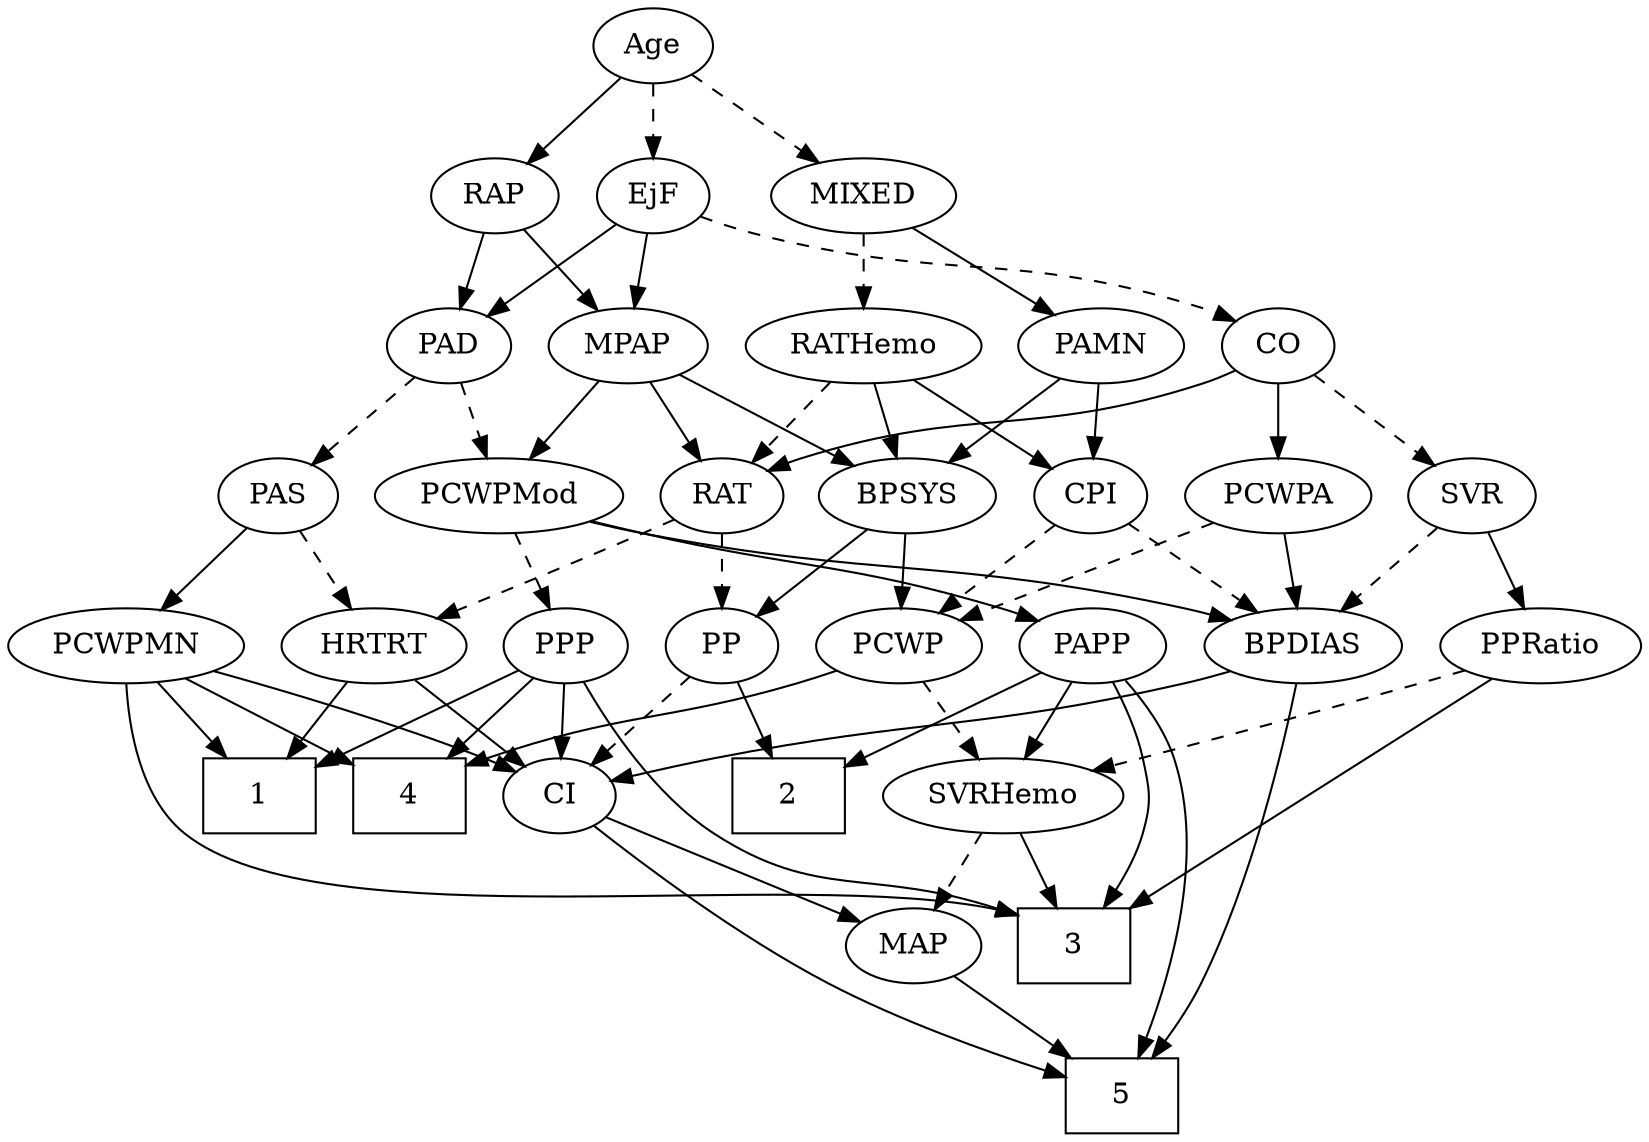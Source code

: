 strict digraph {
	graph [bb="0,0,711.69,540"];
	node [label="\N"];
	1	[height=0.5,
		pos="102.05,162",
		shape=box,
		width=0.75];
	2	[height=0.5,
		pos="356.05,162",
		shape=box,
		width=0.75];
	3	[height=0.5,
		pos="481.05,90",
		shape=box,
		width=0.75];
	4	[height=0.5,
		pos="174.05,162",
		shape=box,
		width=0.75];
	5	[height=0.5,
		pos="501.05,18",
		shape=box,
		width=0.75];
	Age	[height=0.5,
		pos="289.05,522",
		width=0.75];
	EjF	[height=0.5,
		pos="289.05,450",
		width=0.75];
	Age -> EjF	[pos="e,289.05,468.1 289.05,503.7 289.05,495.98 289.05,486.71 289.05,478.11",
		style=dashed];
	RAP	[height=0.5,
		pos="216.05,450",
		width=0.77632];
	Age -> RAP	[pos="e,231.05,465.38 274.27,506.83 263.95,496.94 249.99,483.55 238.32,472.36",
		style=solid];
	MIXED	[height=0.5,
		pos="383.05,450",
		width=1.1193];
	Age -> MIXED	[pos="e,363.17,465.8 306.73,507.83 320.28,497.74 339.24,483.62 354.88,471.98",
		style=dashed];
	MPAP	[height=0.5,
		pos="281.05,378",
		width=0.97491];
	EjF -> MPAP	[pos="e,283,396.1 287.07,431.7 286.19,423.98 285.13,414.71 284.14,406.11",
		style=solid];
	PAD	[height=0.5,
		pos="199.05,378",
		width=0.79437];
	EjF -> PAD	[pos="e,216.51,392.58 272.12,435.83 258.71,425.41 239.78,410.68 224.54,398.83",
		style=solid];
	CO	[height=0.5,
		pos="568.05,378",
		width=0.75];
	EjF -> CO	[pos="e,547.48,389.84 311.21,439.71 318.4,436.95 326.48,434.1 334.05,432 420.24,408.1 446.88,423.33 532.05,396 533.97,395.38 535.93,394.68 \
537.88,393.93",
		style=dashed];
	RAP -> MPAP	[pos="e,266.38,394.8 229.83,434.15 238.38,424.94 249.56,412.91 259.29,402.43",
		style=solid];
	RAP -> PAD	[pos="e,203.24,396.28 211.93,432.05 210.04,424.26 207.75,414.82 205.62,406.08",
		style=solid];
	PAMN	[height=0.5,
		pos="487.05,378",
		width=1.011];
	MIXED -> PAMN	[pos="e,466.13,393.08 404.34,434.67 419.73,424.31 440.7,410.2 457.67,398.77",
		style=solid];
	RATHemo	[height=0.5,
		pos="383.05,378",
		width=1.3721];
	MIXED -> RATHemo	[pos="e,383.05,396.1 383.05,431.7 383.05,423.98 383.05,414.71 383.05,406.11",
		style=dashed];
	BPSYS	[height=0.5,
		pos="398.05,306",
		width=1.0471];
	MPAP -> BPSYS	[pos="e,375.34,320.58 303.05,363.83 320.96,353.12 346.47,337.86 366.55,325.85",
		style=solid];
	RAT	[height=0.5,
		pos="315.05,306",
		width=0.75827];
	MPAP -> RAT	[pos="e,307.05,323.47 289.1,360.41 293.13,352.13 298.08,341.92 302.58,332.66",
		style=solid];
	PCWPMod	[height=0.5,
		pos="218.05,306",
		width=1.4443];
	MPAP -> PCWPMod	[pos="e,232.87,323.47 267.06,361.46 259.05,352.57 248.83,341.21 239.79,331.16",
		style=solid];
	PP	[height=0.5,
		pos="315.05,234",
		width=0.75];
	BPSYS -> PP	[pos="e,331.06,248.5 380.04,289.81 367.95,279.62 351.91,266.09 338.79,255.02",
		style=solid];
	PCWP	[height=0.5,
		pos="395.05,234",
		width=0.97491];
	BPSYS -> PCWP	[pos="e,395.78,252.1 397.3,287.7 396.97,279.98 396.58,270.71 396.21,262.11",
		style=solid];
	PAS	[height=0.5,
		pos="121.05,306",
		width=0.75];
	PAD -> PAS	[pos="e,136.54,320.91 183.26,362.83 171.98,352.71 156.63,338.93 143.99,327.59",
		style=dashed];
	PAD -> PCWPMod	[pos="e,213.36,324.28 203.64,360.05 205.76,352.26 208.32,342.82 210.7,334.08",
		style=dashed];
	CO -> RAT	[pos="e,336.01,317.95 547.46,366.22 542.51,363.93 537.17,361.69 532.05,360 454.16,334.3 428.93,349.7 351.05,324 349.17,323.38 347.27,322.69 \
345.37,321.95",
		style=solid];
	SVR	[height=0.5,
		pos="656.05,306",
		width=0.77632];
	CO -> SVR	[pos="e,639.13,320.46 585.01,363.5 598.04,353.14 616.23,338.67 630.94,326.97",
		style=dashed];
	PCWPA	[height=0.5,
		pos="568.05,306",
		width=1.1555];
	CO -> PCWPA	[pos="e,568.05,324.1 568.05,359.7 568.05,351.98 568.05,342.71 568.05,334.11",
		style=solid];
	PCWPMN	[height=0.5,
		pos="50.046,234",
		width=1.3902];
	PAS -> PCWPMN	[pos="e,66.475,251.2 106.33,290.5 96.896,281.19 84.43,268.9 73.629,258.25",
		style=solid];
	HRTRT	[height=0.5,
		pos="158.05,234",
		width=1.1013];
	PAS -> HRTRT	[pos="e,149.25,251.63 129.63,288.76 134.05,280.4 139.54,270.02 144.51,260.61",
		style=dashed];
	PAMN -> BPSYS	[pos="e,416.89,321.82 468.17,362.15 455.55,352.22 438.74,339.01 424.75,328.01",
		style=solid];
	CPI	[height=0.5,
		pos="481.05,306",
		width=0.75];
	PAMN -> CPI	[pos="e,482.51,324.1 485.56,359.7 484.9,351.98 484.11,342.71 483.37,334.11",
		style=solid];
	RATHemo -> BPSYS	[pos="e,394.38,324.1 386.75,359.7 388.41,351.98 390.39,342.71 392.24,334.11",
		style=solid];
	RATHemo -> CPI	[pos="e,463.28,319.69 404.79,361.46 419.64,350.86 439.38,336.76 455.05,325.57",
		style=solid];
	RATHemo -> RAT	[pos="e,329.34,321.72 367.27,360.76 358.14,351.37 346.53,339.41 336.57,329.15",
		style=dashed];
	BPDIAS	[height=0.5,
		pos="572.05,234",
		width=1.1735];
	CPI -> BPDIAS	[pos="e,552.48,250.05 498.16,291.83 511.19,281.81 529.4,267.81 544.48,256.21",
		style=dashed];
	CPI -> PCWP	[pos="e,413.06,249.66 464.46,291.5 452.14,281.47 435.09,267.6 420.98,256.11",
		style=dashed];
	RAT -> PP	[pos="e,315.05,252.1 315.05,287.7 315.05,279.98 315.05,270.71 315.05,262.11",
		style=dashed];
	RAT -> HRTRT	[pos="e,186.02,246.99 293.39,294.65 288.67,292.43 283.7,290.12 279.05,288 251.16,275.31 219.43,261.43 195.46,251.06",
		style=dashed];
	SVR -> BPDIAS	[pos="e,590.36,250.26 639.45,291.17 627.73,281.4 611.78,268.11 598.34,256.91",
		style=dashed];
	PPRatio	[height=0.5,
		pos="672.05,234",
		width=1.1013];
	SVR -> PPRatio	[pos="e,668.1,252.28 659.92,288.05 661.7,280.26 663.86,270.82 665.86,262.08",
		style=solid];
	PCWPMod -> BPDIAS	[pos="e,541.01,246.3 255.94,293.66 263.55,291.6 271.52,289.6 279.05,288 385.4,265.36 415.29,277.29 521.05,252 524.42,251.19 527.88,250.26 \
531.34,249.26",
		style=solid];
	PPP	[height=0.5,
		pos="243.05,234",
		width=0.75];
	PCWPMod -> PPP	[pos="e,237.05,251.79 224.1,288.05 226.95,280.06 230.43,270.33 233.62,261.4",
		style=dashed];
	PAPP	[height=0.5,
		pos="480.05,234",
		width=0.88464];
	PCWPMod -> PAPP	[pos="e,455.58,245.95 256.69,293.91 264.09,291.88 271.8,289.82 279.05,288 349.73,270.21 369.57,274.04 439.05,252 441.34,251.27 443.68,\
250.47 446.03,249.62",
		style=solid];
	PCWPA -> BPDIAS	[pos="e,571.07,252.1 569.03,287.7 569.48,279.98 570,270.71 570.5,262.11",
		style=solid];
	PCWPA -> PCWP	[pos="e,421.69,245.78 538.7,293.13 508.99,281.11 463.02,262.5 431.11,249.59",
		style=dashed];
	PCWPMN -> 1	[pos="e,89.085,180.45 62.369,216.41 68.531,208.12 76.127,197.89 83.017,188.62",
		style=solid];
	PCWPMN -> 3	[pos="e,453.9,105.01 47.6,215.73 45.794,195.39 46.406,162.07 66.046,144 126.18,88.675 347.59,127.53 444.14,107.38",
		style=solid];
	PCWPMN -> 4	[pos="e,146.67,178.46 75.738,218.5 93.701,208.36 117.94,194.67 137.86,183.43",
		style=solid];
	CI	[height=0.5,
		pos="246.05,162",
		width=0.75];
	PCWPMN -> CI	[pos="e,224.91,173.5 87.686,221.95 120.41,212 168.88,196.47 210.05,180 211.87,179.27 213.74,178.49 215.62,177.68",
		style=solid];
	SVRHemo	[height=0.5,
		pos="451.05,162",
		width=1.3902];
	SVRHemo -> 3	[pos="e,473.64,108.28 458.31,144.05 461.72,136.09 465.87,126.41 469.68,117.51",
		style=solid];
	MAP	[height=0.5,
		pos="405.05,90",
		width=0.84854];
	SVRHemo -> MAP	[pos="e,415.55,106.99 440.14,144.41 434.45,135.74 427.37,124.97 421.06,115.38",
		style=dashed];
	BPDIAS -> 5	[pos="e,516.07,36.009 570.89,215.84 568.34,185.62 560.64,121.41 539.05,72 534.76,62.196 528.46,52.409 522.22,43.961",
		style=solid];
	BPDIAS -> CI	[pos="e,270.98,169.05 540.7,221.76 534.25,219.67 527.47,217.64 521.05,216 433.1,193.59 408.96,198.17 320.05,180 307.23,177.38 293.23,174.24 \
280.9,171.37",
		style=solid];
	MAP -> 5	[pos="e,477.48,36.18 423.56,75.503 436.52,66.05 454.17,53.181 469.35,42.111",
		style=solid];
	PP -> 2	[pos="e,346.02,180.12 324.55,216.76 329.38,208.53 335.36,198.32 340.81,189.02",
		style=solid];
	PP -> CI	[pos="e,260.32,177.49 300.75,218.5 291.13,208.73 278.27,195.69 267.44,184.7",
		style=dashed];
	PPP -> 1	[pos="e,129.1,176.43 221.94,222.52 199.81,211.53 164.63,194.07 138.09,180.9",
		style=solid];
	PPP -> 3	[pos="e,453.72,104.46 254.7,217.5 272.07,194.77 304.38,154.02 320.05,144 366.18,114.49 388.54,126.9 444.12,107.93",
		style=solid];
	PPP -> 4	[pos="e,191,180.2 228.75,218.5 219.92,209.54 208.36,197.81 198.15,187.45",
		style=solid];
	PPP -> CI	[pos="e,245.31,180.1 243.79,215.7 244.12,207.98 244.52,198.71 244.88,190.11",
		style=solid];
	PPRatio -> 3	[pos="e,504.2,108.22 652.32,218.34 619.27,193.77 552.42,144.07 512.72,114.55",
		style=solid];
	PPRatio -> SVRHemo	[pos="e,488.41,174.1 641.78,222.31 635.6,220.18 629.12,217.99 623.05,216 581.02,202.24 532.89,187.49 498.25,177.06",
		style=dashed];
	PCWP -> 4	[pos="e,201.33,176.55 368.23,222.06 362.6,219.93 356.66,217.79 351.05,216 292.33,197.23 272.73,201.44 210.79,179.91",
		style=solid];
	PCWP -> SVRHemo	[pos="e,437.61,179.8 407.75,217.12 414.71,208.42 423.49,197.45 431.32,187.66",
		style=dashed];
	CI -> 5	[pos="e,474.02,27.129 261.64,147.14 283.52,128.23 325.12,94.167 365.05,72 397.01,54.251 436.14,39.674 464.21,30.331",
		style=solid];
	CI -> MAP	[pos="e,381.31,101.45 268.15,151.27 295.03,139.44 340.63,119.36 371.76,105.66",
		style=solid];
	PAPP -> 2	[pos="e,383.34,178.41 458.16,220.65 439.91,210.34 413.53,195.45 392.16,183.39",
		style=solid];
	PAPP -> 3	[pos="e,493.35,108.22 491.84,217.24 498.63,207.17 506.49,193.5 510.05,180 514.12,164.53 514.01,159.5 510.05,144 507.67,134.7 503.28,125.27 \
498.63,117",
		style=solid];
	PAPP -> 5	[pos="e,508.9,36.009 497.17,218.71 507.4,208.99 519.47,195.18 525.05,180 541.73,134.56 525.35,77.855 512.67,45.298",
		style=solid];
	PAPP -> SVRHemo	[pos="e,458.07,179.96 473.17,216.41 469.83,208.34 465.72,198.43 461.96,189.35",
		style=solid];
	HRTRT -> 1	[pos="e,115.74,180.12 145.06,216.76 138.26,208.27 129.79,197.68 122.16,188.15",
		style=solid];
	HRTRT -> CI	[pos="e,229.36,176.27 177.14,217.81 190.03,207.55 207.18,193.91 221.14,182.81",
		style=solid];
}
